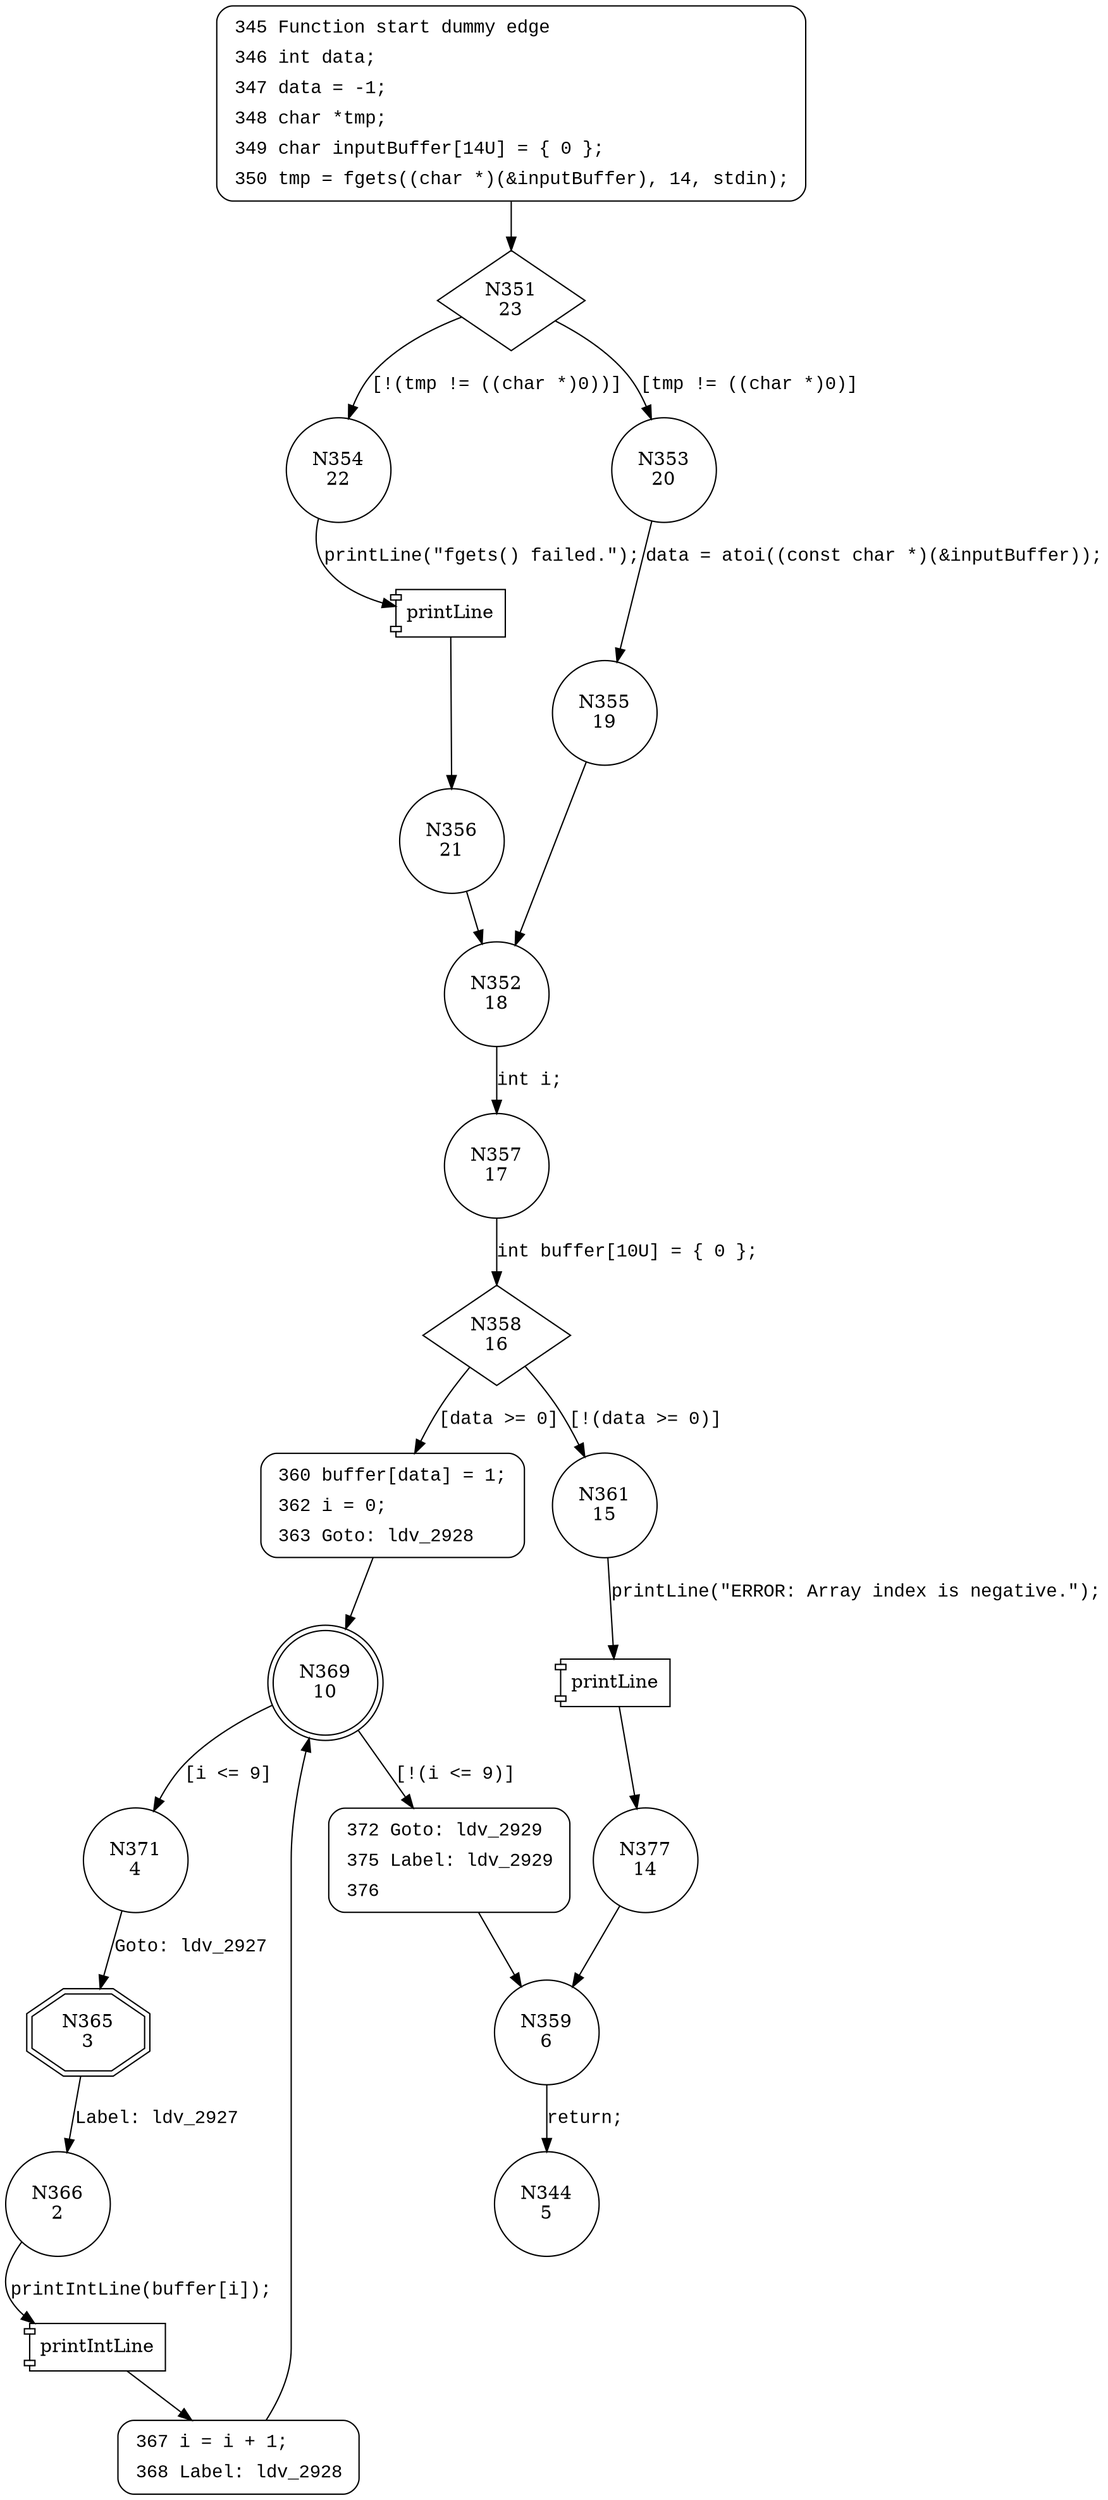digraph CWE121_Stack_Based_Buffer_Overflow__CWE129_fgets_02_bad {
351 [shape="diamond" label="N351\n23"]
353 [shape="circle" label="N353\n20"]
354 [shape="circle" label="N354\n22"]
356 [shape="circle" label="N356\n21"]
352 [shape="circle" label="N352\n18"]
357 [shape="circle" label="N357\n17"]
358 [shape="diamond" label="N358\n16"]
360 [shape="circle" label="N360\n13"]
361 [shape="circle" label="N361\n15"]
377 [shape="circle" label="N377\n14"]
359 [shape="circle" label="N359\n6"]
344 [shape="circle" label="N344\n5"]
369 [shape="doublecircle" label="N369\n10"]
371 [shape="circle" label="N371\n4"]
372 [shape="circle" label="N372\n9"]
365 [shape="doubleoctagon" label="N365\n3"]
366 [shape="circle" label="N366\n2"]
367 [shape="circle" label="N367\n1"]
355 [shape="circle" label="N355\n19"]
345 [style="filled,bold" penwidth="1" fillcolor="white" fontname="Courier New" shape="Mrecord" label=<<table border="0" cellborder="0" cellpadding="3" bgcolor="white"><tr><td align="right">345</td><td align="left">Function start dummy edge</td></tr><tr><td align="right">346</td><td align="left">int data;</td></tr><tr><td align="right">347</td><td align="left">data = -1;</td></tr><tr><td align="right">348</td><td align="left">char *tmp;</td></tr><tr><td align="right">349</td><td align="left">char inputBuffer[14U] = &#123; 0 &#125;;</td></tr><tr><td align="right">350</td><td align="left">tmp = fgets((char *)(&amp;inputBuffer), 14, stdin);</td></tr></table>>]
345 -> 351[label=""]
360 [style="filled,bold" penwidth="1" fillcolor="white" fontname="Courier New" shape="Mrecord" label=<<table border="0" cellborder="0" cellpadding="3" bgcolor="white"><tr><td align="right">360</td><td align="left">buffer[data] = 1;</td></tr><tr><td align="right">362</td><td align="left">i = 0;</td></tr><tr><td align="right">363</td><td align="left">Goto: ldv_2928</td></tr></table>>]
360 -> 369[label=""]
372 [style="filled,bold" penwidth="1" fillcolor="white" fontname="Courier New" shape="Mrecord" label=<<table border="0" cellborder="0" cellpadding="3" bgcolor="white"><tr><td align="right">372</td><td align="left">Goto: ldv_2929</td></tr><tr><td align="right">375</td><td align="left">Label: ldv_2929</td></tr><tr><td align="right">376</td><td align="left"></td></tr></table>>]
372 -> 359[label=""]
367 [style="filled,bold" penwidth="1" fillcolor="white" fontname="Courier New" shape="Mrecord" label=<<table border="0" cellborder="0" cellpadding="3" bgcolor="white"><tr><td align="right">367</td><td align="left">i = i + 1;</td></tr><tr><td align="right">368</td><td align="left">Label: ldv_2928</td></tr></table>>]
367 -> 369[label=""]
351 -> 353 [label="[tmp != ((char *)0)]" fontname="Courier New"]
351 -> 354 [label="[!(tmp != ((char *)0))]" fontname="Courier New"]
100018 [shape="component" label="printLine"]
354 -> 100018 [label="printLine(\"fgets() failed.\");" fontname="Courier New"]
100018 -> 356 [label="" fontname="Courier New"]
352 -> 357 [label="int i;" fontname="Courier New"]
358 -> 360 [label="[data >= 0]" fontname="Courier New"]
358 -> 361 [label="[!(data >= 0)]" fontname="Courier New"]
100019 [shape="component" label="printLine"]
361 -> 100019 [label="printLine(\"ERROR: Array index is negative.\");" fontname="Courier New"]
100019 -> 377 [label="" fontname="Courier New"]
359 -> 344 [label="return;" fontname="Courier New"]
369 -> 371 [label="[i <= 9]" fontname="Courier New"]
369 -> 372 [label="[!(i <= 9)]" fontname="Courier New"]
371 -> 365 [label="Goto: ldv_2927" fontname="Courier New"]
365 -> 366 [label="Label: ldv_2927" fontname="Courier New"]
100020 [shape="component" label="printIntLine"]
366 -> 100020 [label="printIntLine(buffer[i]);" fontname="Courier New"]
100020 -> 367 [label="" fontname="Courier New"]
353 -> 355 [label="data = atoi((const char *)(&inputBuffer));" fontname="Courier New"]
356 -> 352 [label="" fontname="Courier New"]
357 -> 358 [label="int buffer[10U] = { 0 };" fontname="Courier New"]
377 -> 359 [label="" fontname="Courier New"]
355 -> 352 [label="" fontname="Courier New"]
}